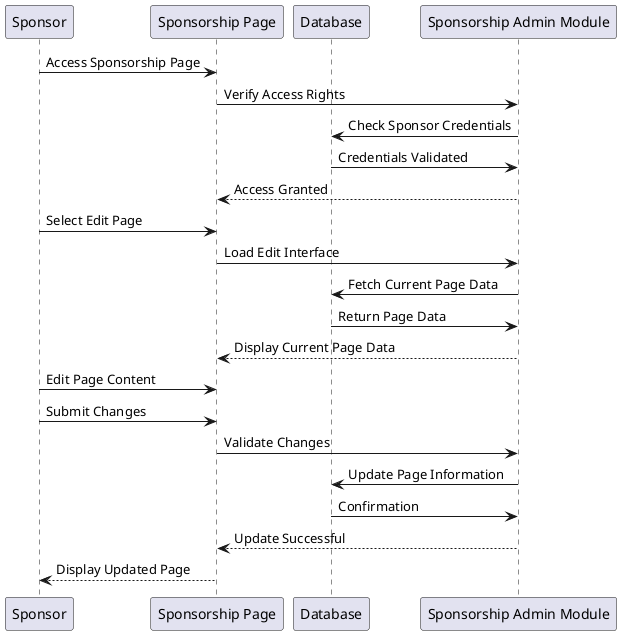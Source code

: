 @startuml
participant Sponsor as sponsor
participant "Sponsorship Page" as SP
participant "Database" as DB
participant "Sponsorship Admin Module" as SAM

sponsor -> SP: Access Sponsorship Page
SP -> SAM: Verify Access Rights
SAM -> DB: Check Sponsor Credentials
DB -> SAM: Credentials Validated
SAM --> SP: Access Granted

sponsor -> SP: Select Edit Page
SP -> SAM: Load Edit Interface
SAM -> DB: Fetch Current Page Data
DB -> SAM: Return Page Data
SAM --> SP: Display Current Page Data

sponsor -> SP: Edit Page Content
sponsor -> SP: Submit Changes

SP -> SAM: Validate Changes
SAM -> DB: Update Page Information
DB -> SAM: Confirmation
SAM --> SP: Update Successful

SP --> sponsor: Display Updated Page
@enduml